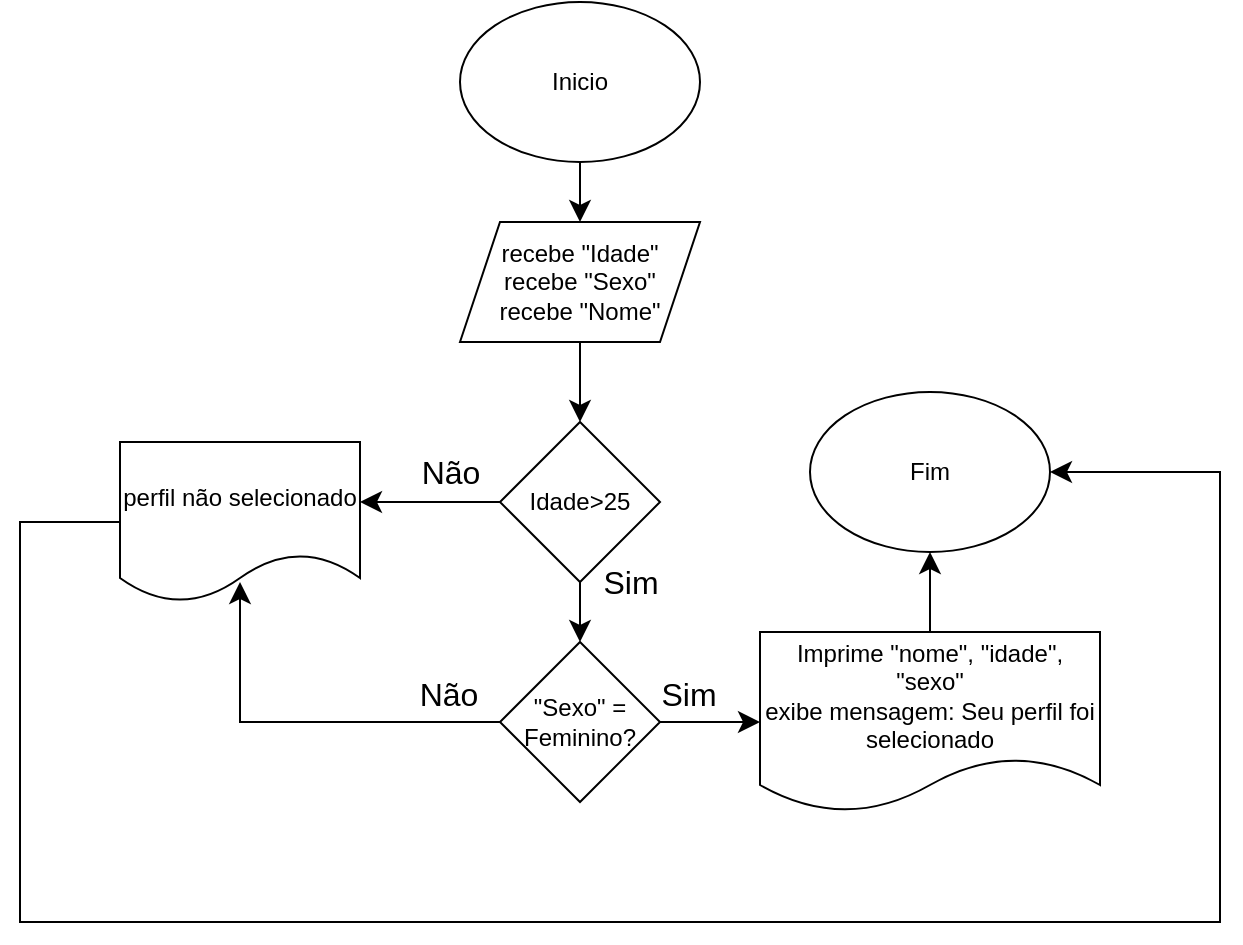 <mxfile version="26.1.1">
  <diagram name="Página-1" id="cA90oQc7HoayKzvxWQNc">
    <mxGraphModel dx="763" dy="620" grid="1" gridSize="10" guides="1" tooltips="1" connect="1" arrows="1" fold="1" page="0" pageScale="1" pageWidth="827" pageHeight="1169" math="0" shadow="0">
      <root>
        <mxCell id="0" />
        <mxCell id="1" parent="0" />
        <mxCell id="AROoX97vGcAivF64sG4n-3" value="" style="edgeStyle=none;curved=1;rounded=0;orthogonalLoop=1;jettySize=auto;html=1;fontSize=12;startSize=8;endSize=8;" parent="1" source="AROoX97vGcAivF64sG4n-1" target="AROoX97vGcAivF64sG4n-2" edge="1">
          <mxGeometry relative="1" as="geometry" />
        </mxCell>
        <mxCell id="AROoX97vGcAivF64sG4n-1" value="Inicio" style="ellipse;whiteSpace=wrap;html=1;" parent="1" vertex="1">
          <mxGeometry x="140" y="160" width="120" height="80" as="geometry" />
        </mxCell>
        <mxCell id="AROoX97vGcAivF64sG4n-9" value="" style="edgeStyle=none;curved=1;rounded=0;orthogonalLoop=1;jettySize=auto;html=1;fontSize=12;startSize=8;endSize=8;" parent="1" source="AROoX97vGcAivF64sG4n-2" target="AROoX97vGcAivF64sG4n-5" edge="1">
          <mxGeometry relative="1" as="geometry" />
        </mxCell>
        <mxCell id="AROoX97vGcAivF64sG4n-2" value="recebe &quot;Idade&quot;&lt;div&gt;recebe &quot;Sexo&quot;&lt;/div&gt;&lt;div&gt;recebe &quot;Nome&quot;&lt;/div&gt;" style="shape=parallelogram;perimeter=parallelogramPerimeter;whiteSpace=wrap;html=1;fixedSize=1;" parent="1" vertex="1">
          <mxGeometry x="140" y="270" width="120" height="60" as="geometry" />
        </mxCell>
        <mxCell id="AROoX97vGcAivF64sG4n-7" value="" style="edgeStyle=none;curved=1;rounded=0;orthogonalLoop=1;jettySize=auto;html=1;fontSize=12;startSize=8;endSize=8;" parent="1" source="AROoX97vGcAivF64sG4n-5" edge="1">
          <mxGeometry relative="1" as="geometry">
            <mxPoint x="90" y="410" as="targetPoint" />
          </mxGeometry>
        </mxCell>
        <mxCell id="AROoX97vGcAivF64sG4n-11" value="" style="edgeStyle=none;curved=1;rounded=0;orthogonalLoop=1;jettySize=auto;html=1;fontSize=12;startSize=8;endSize=8;" parent="1" source="AROoX97vGcAivF64sG4n-5" target="AROoX97vGcAivF64sG4n-10" edge="1">
          <mxGeometry relative="1" as="geometry" />
        </mxCell>
        <mxCell id="AROoX97vGcAivF64sG4n-5" value="Idade&amp;gt;25" style="rhombus;whiteSpace=wrap;html=1;" parent="1" vertex="1">
          <mxGeometry x="160" y="370" width="80" height="80" as="geometry" />
        </mxCell>
        <mxCell id="AROoX97vGcAivF64sG4n-8" value="Não" style="text;html=1;align=center;verticalAlign=middle;resizable=0;points=[];autosize=1;strokeColor=none;fillColor=none;fontSize=16;" parent="1" vertex="1">
          <mxGeometry x="110" y="380" width="50" height="30" as="geometry" />
        </mxCell>
        <mxCell id="AROoX97vGcAivF64sG4n-13" style="edgeStyle=none;curved=0;rounded=0;orthogonalLoop=1;jettySize=auto;html=1;fontSize=12;startSize=8;endSize=8;entryX=0.5;entryY=1;entryDx=0;entryDy=0;" parent="1" source="AROoX97vGcAivF64sG4n-10" edge="1">
          <mxGeometry relative="1" as="geometry">
            <mxPoint x="30" y="450" as="targetPoint" />
            <Array as="points">
              <mxPoint x="30" y="520" />
            </Array>
          </mxGeometry>
        </mxCell>
        <mxCell id="AROoX97vGcAivF64sG4n-15" value="" style="edgeStyle=none;curved=1;rounded=0;orthogonalLoop=1;jettySize=auto;html=1;fontSize=12;startSize=8;endSize=8;" parent="1" source="AROoX97vGcAivF64sG4n-10" target="AROoX97vGcAivF64sG4n-14" edge="1">
          <mxGeometry relative="1" as="geometry" />
        </mxCell>
        <mxCell id="AROoX97vGcAivF64sG4n-10" value="&quot;Sexo&quot; = Feminino?" style="rhombus;whiteSpace=wrap;html=1;" parent="1" vertex="1">
          <mxGeometry x="160" y="480" width="80" height="80" as="geometry" />
        </mxCell>
        <mxCell id="AROoX97vGcAivF64sG4n-17" value="" style="edgeStyle=none;curved=1;rounded=0;orthogonalLoop=1;jettySize=auto;html=1;fontSize=12;startSize=8;endSize=8;" parent="1" source="AROoX97vGcAivF64sG4n-14" target="AROoX97vGcAivF64sG4n-16" edge="1">
          <mxGeometry relative="1" as="geometry" />
        </mxCell>
        <mxCell id="AROoX97vGcAivF64sG4n-14" value="Imprime &quot;nome&quot;, &quot;idade&quot;, &quot;sexo&quot;&lt;div&gt;exibe mensagem: Seu perfil foi selecionado&lt;/div&gt;" style="shape=document;whiteSpace=wrap;html=1;boundedLbl=1;" parent="1" vertex="1">
          <mxGeometry x="290" y="475" width="170" height="90" as="geometry" />
        </mxCell>
        <mxCell id="AROoX97vGcAivF64sG4n-16" value="Fim" style="ellipse;whiteSpace=wrap;html=1;" parent="1" vertex="1">
          <mxGeometry x="315" y="355" width="120" height="80" as="geometry" />
        </mxCell>
        <mxCell id="GYNxWWA9OC6DE7Ojc7Ld-6" style="edgeStyle=none;curved=0;rounded=0;orthogonalLoop=1;jettySize=auto;html=1;exitX=0;exitY=0.5;exitDx=0;exitDy=0;fontSize=12;startSize=8;endSize=8;entryX=1;entryY=0.5;entryDx=0;entryDy=0;" edge="1" parent="1" source="GYNxWWA9OC6DE7Ojc7Ld-1" target="AROoX97vGcAivF64sG4n-16">
          <mxGeometry relative="1" as="geometry">
            <mxPoint x="520" y="400" as="targetPoint" />
            <Array as="points">
              <mxPoint x="-80" y="420" />
              <mxPoint x="-80" y="620" />
              <mxPoint x="520" y="620" />
              <mxPoint x="520" y="395" />
            </Array>
          </mxGeometry>
        </mxCell>
        <mxCell id="GYNxWWA9OC6DE7Ojc7Ld-1" value="perfil não selecionado" style="shape=document;whiteSpace=wrap;html=1;boundedLbl=1;" vertex="1" parent="1">
          <mxGeometry x="-30" y="380" width="120" height="80" as="geometry" />
        </mxCell>
        <mxCell id="GYNxWWA9OC6DE7Ojc7Ld-2" value="Não" style="text;html=1;align=center;verticalAlign=middle;resizable=0;points=[];autosize=1;strokeColor=none;fillColor=none;fontSize=16;" vertex="1" parent="1">
          <mxGeometry x="109" y="491" width="50" height="30" as="geometry" />
        </mxCell>
        <mxCell id="GYNxWWA9OC6DE7Ojc7Ld-3" value="Sim" style="text;html=1;align=center;verticalAlign=middle;resizable=0;points=[];autosize=1;strokeColor=none;fillColor=none;fontSize=16;" vertex="1" parent="1">
          <mxGeometry x="229" y="491" width="50" height="30" as="geometry" />
        </mxCell>
        <mxCell id="GYNxWWA9OC6DE7Ojc7Ld-5" value="Sim" style="text;html=1;align=center;verticalAlign=middle;resizable=0;points=[];autosize=1;strokeColor=none;fillColor=none;fontSize=16;" vertex="1" parent="1">
          <mxGeometry x="200" y="435" width="50" height="30" as="geometry" />
        </mxCell>
      </root>
    </mxGraphModel>
  </diagram>
</mxfile>
